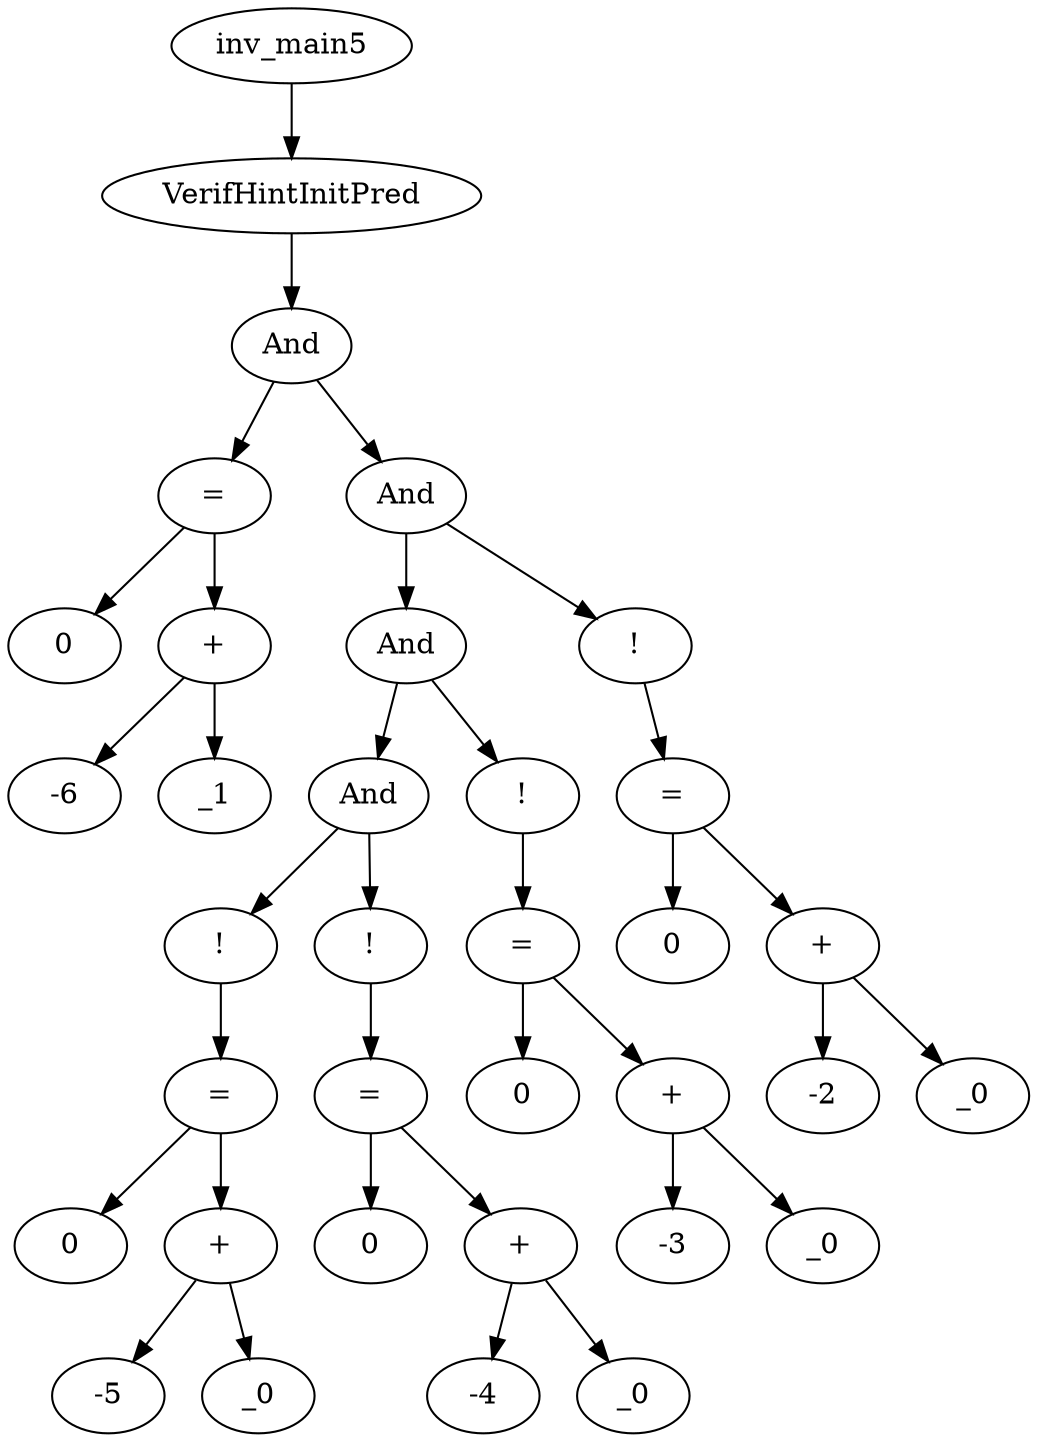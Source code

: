 digraph dag {
0 [label="inv_main5"];
1 [label="VerifHintInitPred"];
2 [label="And"];
3 [label="="];
4 [label="0"];
5 [label="+"];
6 [label="-6"];
7 [label="_1"];
8 [label="And"];
9 [label="And"];
10 [label="And"];
11 [label="!"];
12 [label="="];
13 [label="0"];
14 [label="+"];
15 [label="-5"];
16 [label="_0"];
17 [label="!"];
18 [label="="];
19 [label="0"];
20 [label="+"];
21 [label="-4"];
22 [label="_0"];
23 [label="!"];
24 [label="="];
25 [label="0"];
26 [label="+"];
27 [label="-3"];
28 [label="_0"];
29 [label="!"];
30 [label="="];
31 [label="0"];
32 [label="+"];
33 [label="-2"];
34 [label="_0"];
0->1
1->2
2->3
2 -> 8
3->5
3 -> 4
5->7
5 -> 6
8->9
8 -> 29
9->10
9 -> 23
10->11
10 -> 17
11->12
12->14
12 -> 13
14->16
14 -> 15
17->18
18->20
18 -> 19
20->22
20 -> 21
23->24
24->26
24 -> 25
26->28
26 -> 27
29->30
30->32
30 -> 31
32->34
32 -> 33
}
